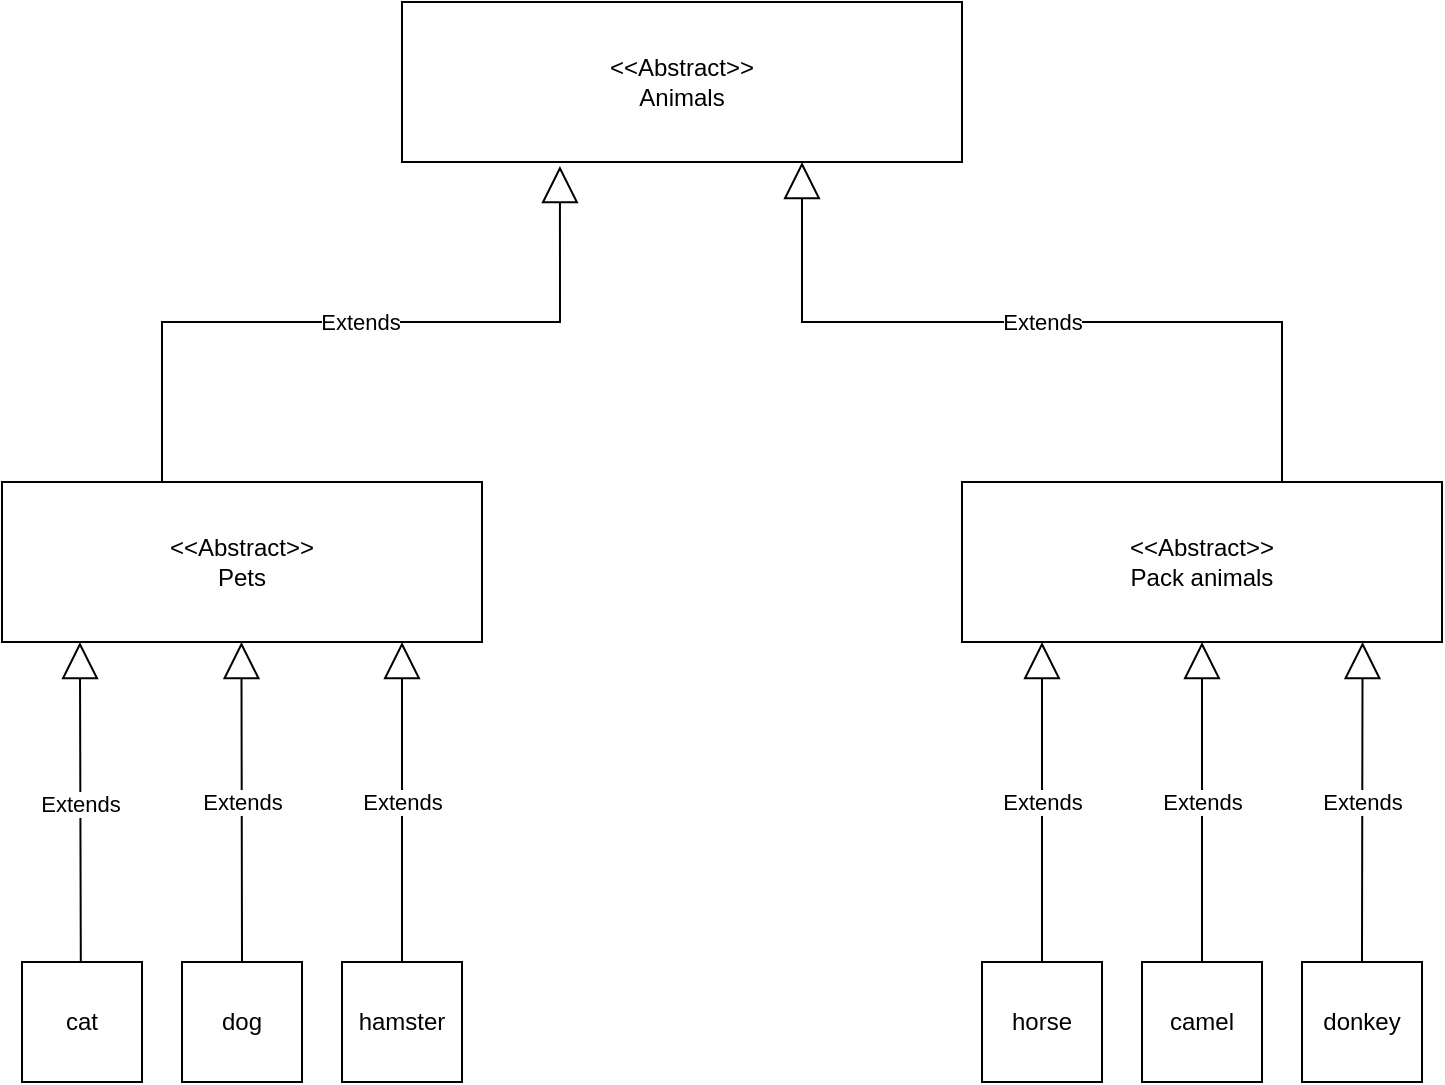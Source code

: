 <mxfile version="20.2.3" type="device"><diagram id="c5xQRVHcRHJqWGjNNmwh" name="Страница 1"><mxGraphModel dx="2291" dy="1267" grid="1" gridSize="10" guides="1" tooltips="1" connect="1" arrows="1" fold="1" page="1" pageScale="1" pageWidth="827" pageHeight="1169" math="0" shadow="0"><root><mxCell id="0"/><mxCell id="1" parent="0"/><mxCell id="FB2pBbTzekilxBf26UhU-1" value="&amp;lt;&amp;lt;Abstract&amp;gt;&amp;gt;&lt;br&gt;Animals" style="rounded=0;whiteSpace=wrap;html=1;" vertex="1" parent="1"><mxGeometry x="280" y="40" width="280" height="80" as="geometry"/></mxCell><mxCell id="FB2pBbTzekilxBf26UhU-3" value="Extends" style="endArrow=block;endSize=16;endFill=0;html=1;rounded=0;edgeStyle=orthogonalEdgeStyle;" edge="1" parent="1"><mxGeometry width="160" relative="1" as="geometry"><mxPoint x="720" y="280" as="sourcePoint"/><mxPoint x="480" y="120" as="targetPoint"/><Array as="points"><mxPoint x="720" y="200"/><mxPoint x="480" y="200"/><mxPoint x="480" y="120"/></Array></mxGeometry></mxCell><mxCell id="FB2pBbTzekilxBf26UhU-4" value="Extends" style="endArrow=block;endSize=16;endFill=0;html=1;rounded=0;entryX=0.282;entryY=1.025;entryDx=0;entryDy=0;entryPerimeter=0;edgeStyle=orthogonalEdgeStyle;" edge="1" parent="1" target="FB2pBbTzekilxBf26UhU-1"><mxGeometry width="160" relative="1" as="geometry"><mxPoint x="160" y="280" as="sourcePoint"/><mxPoint x="350.0" y="120.0" as="targetPoint"/><Array as="points"><mxPoint x="160" y="200"/><mxPoint x="359" y="200"/></Array></mxGeometry></mxCell><mxCell id="FB2pBbTzekilxBf26UhU-5" value="&amp;lt;&amp;lt;Abstract&amp;gt;&amp;gt;&lt;br&gt;&lt;span&gt;Pets&lt;/span&gt;" style="rounded=0;whiteSpace=wrap;html=1;" vertex="1" parent="1"><mxGeometry x="80" y="280" width="240" height="80" as="geometry"/></mxCell><mxCell id="FB2pBbTzekilxBf26UhU-6" value="&lt;div&gt;&amp;lt;&amp;lt;Abstract&amp;gt;&amp;gt;&lt;/div&gt;&lt;div&gt;&lt;span&gt;Pack animals&lt;/span&gt;&lt;/div&gt;" style="rounded=0;whiteSpace=wrap;html=1;" vertex="1" parent="1"><mxGeometry x="560" y="280" width="240" height="80" as="geometry"/></mxCell><mxCell id="FB2pBbTzekilxBf26UhU-7" value="Extends" style="endArrow=block;endSize=16;endFill=0;html=1;rounded=0;entryX=0.282;entryY=1.025;entryDx=0;entryDy=0;entryPerimeter=0;edgeStyle=orthogonalEdgeStyle;exitX=0.49;exitY=0.017;exitDx=0;exitDy=0;exitPerimeter=0;" edge="1" parent="1" source="FB2pBbTzekilxBf26UhU-14"><mxGeometry width="160" relative="1" as="geometry"><mxPoint x="119" y="518" as="sourcePoint"/><mxPoint x="118.96" y="360" as="targetPoint"/><Array as="points"><mxPoint x="119" y="518"/><mxPoint x="119" y="518"/></Array></mxGeometry></mxCell><mxCell id="FB2pBbTzekilxBf26UhU-9" value="Extends" style="endArrow=block;endSize=16;endFill=0;html=1;rounded=0;entryX=0.282;entryY=1.025;entryDx=0;entryDy=0;entryPerimeter=0;edgeStyle=orthogonalEdgeStyle;exitX=0.5;exitY=0;exitDx=0;exitDy=0;" edge="1" parent="1" source="FB2pBbTzekilxBf26UhU-15"><mxGeometry width="160" relative="1" as="geometry"><mxPoint x="199.76" y="518" as="sourcePoint"/><mxPoint x="199.72" y="360" as="targetPoint"/><Array as="points"><mxPoint x="200" y="518"/><mxPoint x="200" y="518"/></Array></mxGeometry></mxCell><mxCell id="FB2pBbTzekilxBf26UhU-10" value="Extends" style="endArrow=block;endSize=16;endFill=0;html=1;rounded=0;entryX=0.282;entryY=1.025;entryDx=0;entryDy=0;entryPerimeter=0;edgeStyle=orthogonalEdgeStyle;exitX=0.5;exitY=0;exitDx=0;exitDy=0;" edge="1" parent="1" source="FB2pBbTzekilxBf26UhU-16"><mxGeometry width="160" relative="1" as="geometry"><mxPoint x="280.04" y="518" as="sourcePoint"/><mxPoint x="280.0" y="360" as="targetPoint"/><Array as="points"/></mxGeometry></mxCell><mxCell id="FB2pBbTzekilxBf26UhU-11" value="Extends" style="endArrow=block;endSize=16;endFill=0;html=1;rounded=0;entryX=0.282;entryY=1.025;entryDx=0;entryDy=0;entryPerimeter=0;edgeStyle=orthogonalEdgeStyle;exitX=0.5;exitY=0;exitDx=0;exitDy=0;" edge="1" parent="1" source="FB2pBbTzekilxBf26UhU-17"><mxGeometry width="160" relative="1" as="geometry"><mxPoint x="600.04" y="518" as="sourcePoint"/><mxPoint x="600.0" y="360" as="targetPoint"/><Array as="points"/></mxGeometry></mxCell><mxCell id="FB2pBbTzekilxBf26UhU-12" value="Extends" style="endArrow=block;endSize=16;endFill=0;html=1;rounded=0;entryX=0.282;entryY=1.025;entryDx=0;entryDy=0;entryPerimeter=0;edgeStyle=orthogonalEdgeStyle;exitX=0.5;exitY=0;exitDx=0;exitDy=0;" edge="1" parent="1" source="FB2pBbTzekilxBf26UhU-18"><mxGeometry width="160" relative="1" as="geometry"><mxPoint x="680.04" y="518" as="sourcePoint"/><mxPoint x="680.0" y="360" as="targetPoint"/><Array as="points"/></mxGeometry></mxCell><mxCell id="FB2pBbTzekilxBf26UhU-13" value="Extends" style="endArrow=block;endSize=16;endFill=0;html=1;rounded=0;entryX=0.282;entryY=1.025;entryDx=0;entryDy=0;entryPerimeter=0;edgeStyle=orthogonalEdgeStyle;exitX=0.5;exitY=0;exitDx=0;exitDy=0;" edge="1" parent="1" source="FB2pBbTzekilxBf26UhU-19"><mxGeometry width="160" relative="1" as="geometry"><mxPoint x="760.32" y="518" as="sourcePoint"/><mxPoint x="760.28" y="360" as="targetPoint"/><Array as="points"><mxPoint x="760" y="518"/><mxPoint x="760" y="518"/></Array></mxGeometry></mxCell><mxCell id="FB2pBbTzekilxBf26UhU-14" value="cat" style="rounded=0;whiteSpace=wrap;html=1;" vertex="1" parent="1"><mxGeometry x="90" y="520" width="60" height="60" as="geometry"/></mxCell><mxCell id="FB2pBbTzekilxBf26UhU-15" value="dog" style="rounded=0;whiteSpace=wrap;html=1;" vertex="1" parent="1"><mxGeometry x="170" y="520" width="60" height="60" as="geometry"/></mxCell><mxCell id="FB2pBbTzekilxBf26UhU-16" value="hamster" style="rounded=0;whiteSpace=wrap;html=1;" vertex="1" parent="1"><mxGeometry x="250" y="520" width="60" height="60" as="geometry"/></mxCell><mxCell id="FB2pBbTzekilxBf26UhU-17" value="horse" style="rounded=0;whiteSpace=wrap;html=1;" vertex="1" parent="1"><mxGeometry x="570" y="520" width="60" height="60" as="geometry"/></mxCell><mxCell id="FB2pBbTzekilxBf26UhU-18" value="camel" style="rounded=0;whiteSpace=wrap;html=1;" vertex="1" parent="1"><mxGeometry x="650" y="520" width="60" height="60" as="geometry"/></mxCell><mxCell id="FB2pBbTzekilxBf26UhU-19" value="donkey" style="rounded=0;whiteSpace=wrap;html=1;" vertex="1" parent="1"><mxGeometry x="730" y="520" width="60" height="60" as="geometry"/></mxCell></root></mxGraphModel></diagram></mxfile>